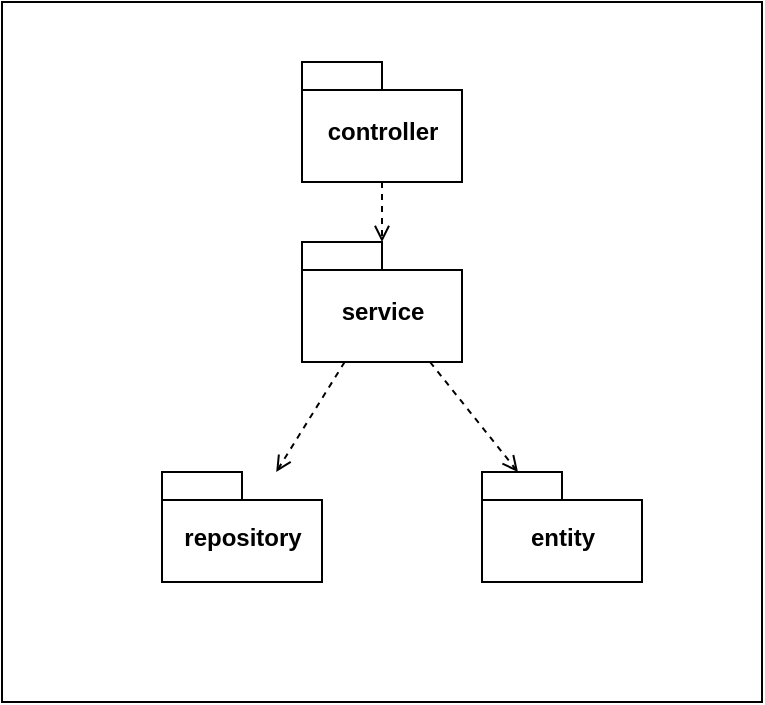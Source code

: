 <mxfile version="20.8.23" type="device"><diagram name="Trang-1" id="8pS5tgj3t29X9DCxCEIs"><mxGraphModel dx="1050" dy="587" grid="1" gridSize="10" guides="1" tooltips="1" connect="1" arrows="1" fold="1" page="1" pageScale="1" pageWidth="827" pageHeight="1169" math="0" shadow="0"><root><mxCell id="0"/><mxCell id="1" parent="0"/><mxCell id="mkOh80QQHQIZ1IxLPRi--1" value="" style="rounded=0;whiteSpace=wrap;html=1;" vertex="1" parent="1"><mxGeometry x="200" y="350" width="380" height="350" as="geometry"/></mxCell><mxCell id="mkOh80QQHQIZ1IxLPRi--2" value="controller" style="shape=folder;fontStyle=1;spacingTop=10;tabWidth=40;tabHeight=14;tabPosition=left;html=1;" vertex="1" parent="1"><mxGeometry x="350" y="380" width="80" height="60" as="geometry"/></mxCell><mxCell id="mkOh80QQHQIZ1IxLPRi--3" value="service" style="shape=folder;fontStyle=1;spacingTop=10;tabWidth=40;tabHeight=14;tabPosition=left;html=1;" vertex="1" parent="1"><mxGeometry x="350" y="470" width="80" height="60" as="geometry"/></mxCell><mxCell id="mkOh80QQHQIZ1IxLPRi--4" value="repository" style="shape=folder;fontStyle=1;spacingTop=10;tabWidth=40;tabHeight=14;tabPosition=left;html=1;" vertex="1" parent="1"><mxGeometry x="280" y="585" width="80" height="55" as="geometry"/></mxCell><mxCell id="mkOh80QQHQIZ1IxLPRi--5" value="entity" style="shape=folder;fontStyle=1;spacingTop=10;tabWidth=40;tabHeight=14;tabPosition=left;html=1;" vertex="1" parent="1"><mxGeometry x="440" y="585" width="80" height="55" as="geometry"/></mxCell><mxCell id="mkOh80QQHQIZ1IxLPRi--6" value="" style="endArrow=open;html=1;rounded=0;dashed=1;endFill=0;" edge="1" parent="1" source="mkOh80QQHQIZ1IxLPRi--2" target="mkOh80QQHQIZ1IxLPRi--3"><mxGeometry width="50" height="50" relative="1" as="geometry"><mxPoint x="390" y="630" as="sourcePoint"/><mxPoint x="440" y="580" as="targetPoint"/></mxGeometry></mxCell><mxCell id="mkOh80QQHQIZ1IxLPRi--7" value="" style="endArrow=open;html=1;rounded=0;dashed=1;endFill=0;" edge="1" parent="1" source="mkOh80QQHQIZ1IxLPRi--3" target="mkOh80QQHQIZ1IxLPRi--4"><mxGeometry width="50" height="50" relative="1" as="geometry"><mxPoint x="340" y="450" as="sourcePoint"/><mxPoint x="340" y="480" as="targetPoint"/></mxGeometry></mxCell><mxCell id="mkOh80QQHQIZ1IxLPRi--8" value="" style="endArrow=open;html=1;rounded=0;dashed=1;endFill=0;" edge="1" parent="1" source="mkOh80QQHQIZ1IxLPRi--3" target="mkOh80QQHQIZ1IxLPRi--5"><mxGeometry width="50" height="50" relative="1" as="geometry"><mxPoint x="350" y="460" as="sourcePoint"/><mxPoint x="350" y="490" as="targetPoint"/></mxGeometry></mxCell></root></mxGraphModel></diagram></mxfile>